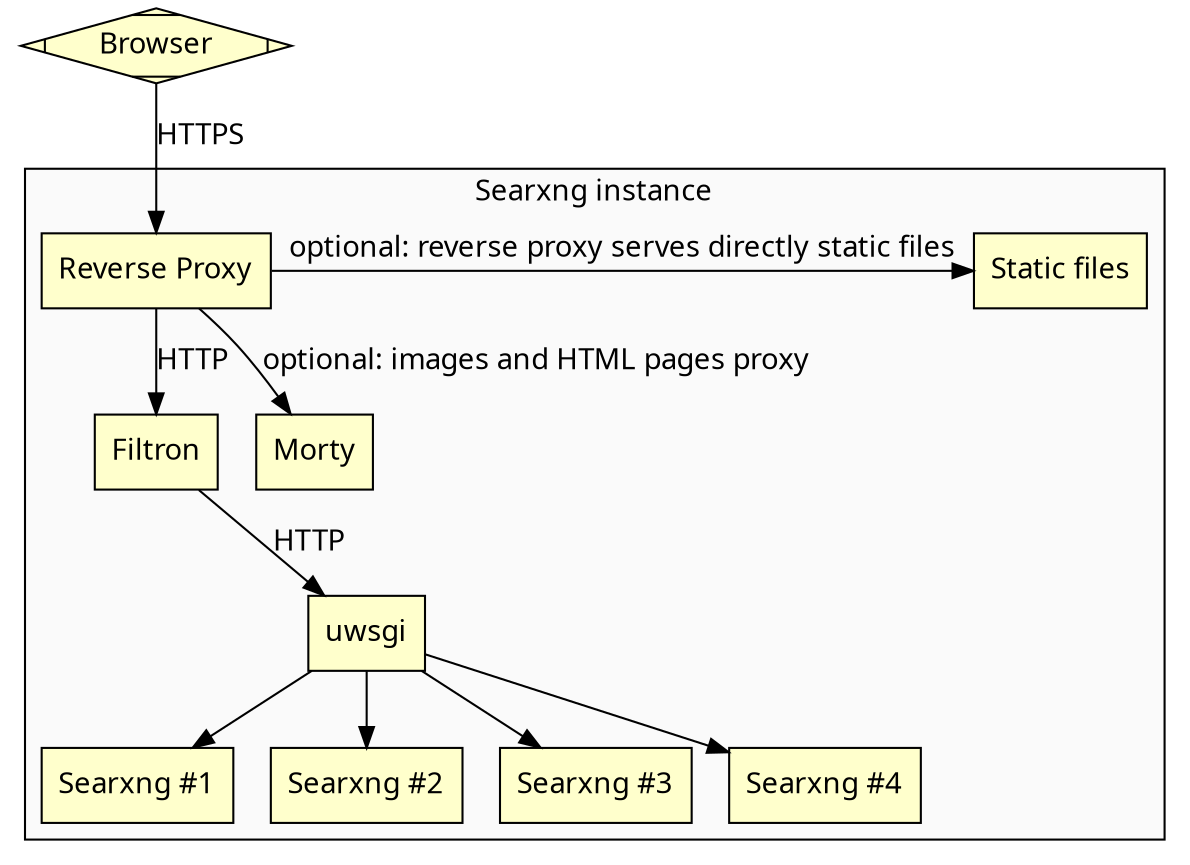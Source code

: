 digraph G {

  node [style=filled, shape=box, fillcolor="#ffffcc", fontname="Sans"];
  edge [fontname="Sans"];

  browser [label="Browser", shape=Mdiamond];
  rp      [label="Reverse Proxy", href="https://searxng.github.io/searxng/utils/filtron.sh.html#public-reverse-proxy"];
  filtron [label="Filtron",       href="https://searxng.github.io/searxng/utils/filtron.sh.html"];
  morty   [label="Morty",         href="https://searxng.github.io/searxng/utils/morty.sh.html"];
  static  [label="Static files",  href="url to configure static files"];
  uwsgi   [label="uwsgi",         href="https://searxng.github.io/searxng/utils/searxng.sh.html"]
  searxng1  [label="Searxng #1"];
  searxng2  [label="Searxng #2"];
  searxng3  [label="Searxng #3"];
  searxng4  [label="Searxng #4"];

  browser -> rp [label="HTTPS"]

  subgraph cluster_searxng {
      label = "Searxng instance" fontname="Sans";
      bgcolor="#fafafa";
      { rank=same; static rp };
      rp -> morty      [label="optional: images and HTML pages proxy"];
      rp -> static     [label="optional: reverse proxy serves directly static files"];
      rp -> filtron    [label="HTTP"];
      filtron -> uwsgi [label="HTTP"];
      uwsgi -> searxng1;
      uwsgi -> searxng2;
      uwsgi -> searxng3;
      uwsgi -> searxng4;
  }

}
